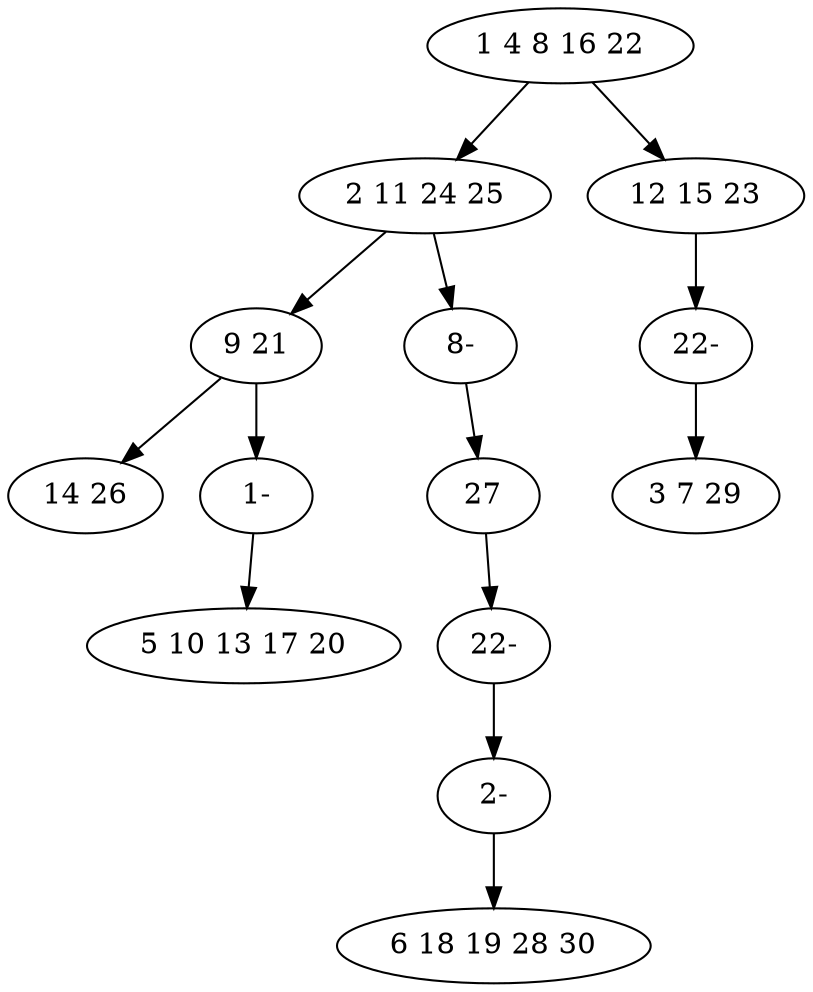 digraph true_tree {
	"0" -> "1"
	"1" -> "2"
	"1" -> "13"
	"0" -> "4"
	"2" -> "5"
	"4" -> "12"
	"2" -> "11"
	"3" -> "9"
	"9" -> "10"
	"10" -> "8"
	"11" -> "7"
	"12" -> "6"
	"13" -> "3"
	"0" [label="1 4 8 16 22"];
	"1" [label="2 11 24 25"];
	"2" [label="9 21"];
	"3" [label="27"];
	"4" [label="12 15 23"];
	"5" [label="14 26"];
	"6" [label="3 7 29"];
	"7" [label="5 10 13 17 20"];
	"8" [label="6 18 19 28 30"];
	"9" [label="22-"];
	"10" [label="2-"];
	"11" [label="1-"];
	"12" [label="22-"];
	"13" [label="8-"];
}

